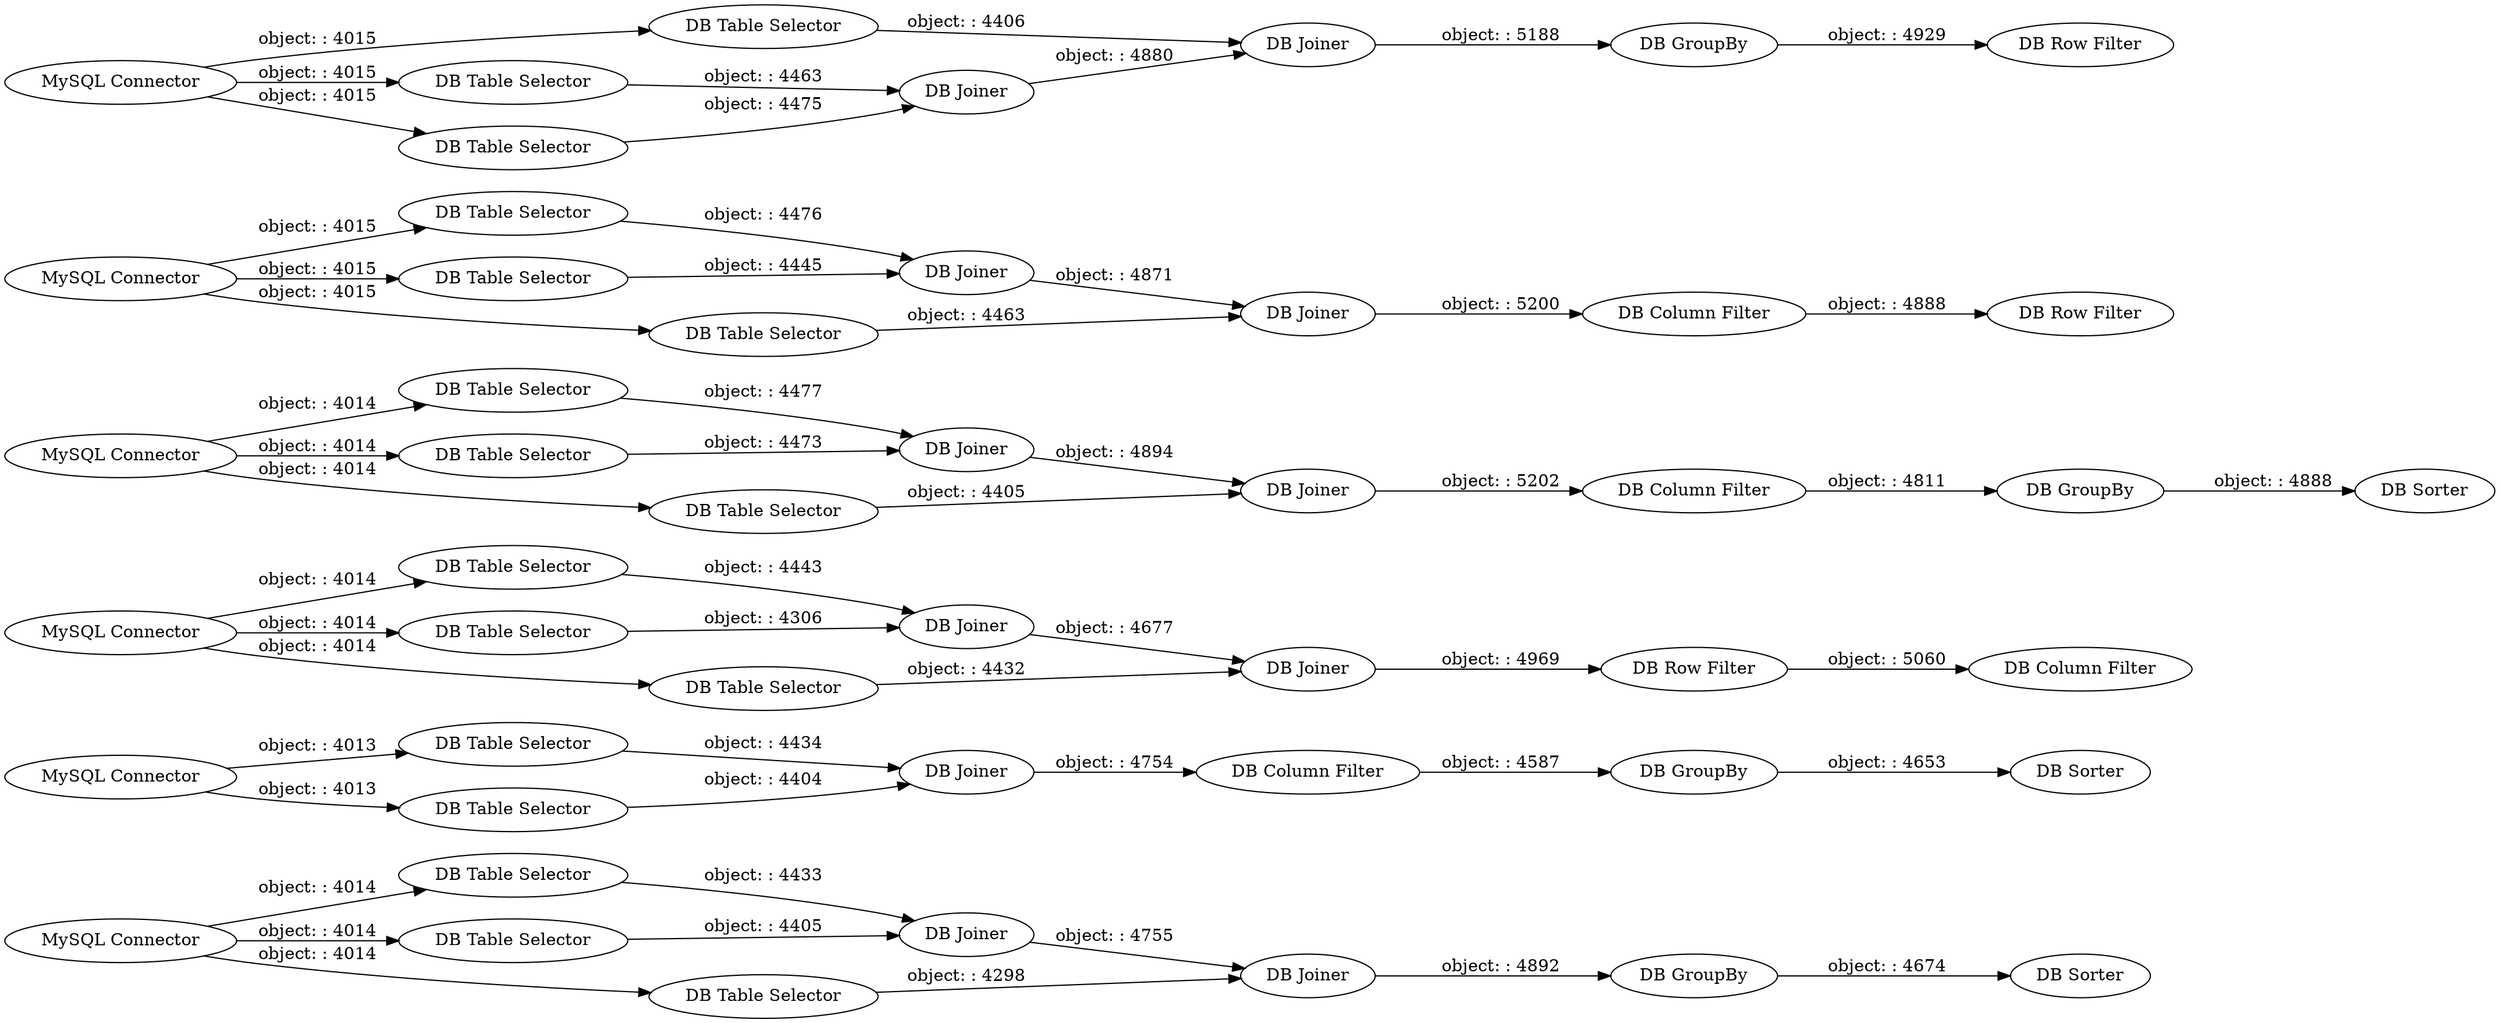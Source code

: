 digraph {
	"5496634502051750458_32" [label="DB Sorter"]
	"5496634502051750458_12" [label="DB Joiner"]
	"5496634502051750458_46" [label="DB Joiner"]
	"5496634502051750458_3" [label="DB Table Selector"]
	"5496634502051750458_16" [label="DB Sorter"]
	"5496634502051750458_19" [label="DB Table Selector"]
	"5496634502051750458_42" [label="DB Table Selector"]
	"5496634502051750458_45" [label="DB Joiner"]
	"5496634502051750458_5" [label="DB Table Selector"]
	"5496634502051750458_1" [label="MySQL Connector"]
	"5496634502051750458_43" [label="DB Table Selector"]
	"5496634502051750458_8" [label="DB Column Filter"]
	"5496634502051750458_6" [label="DB Joiner"]
	"5496634502051750458_55" [label="DB GroupBy"]
	"5496634502051750458_31" [label="DB GroupBy"]
	"5496634502051750458_7" [label="DB Joiner"]
	"5496634502051750458_27" [label="DB Table Selector"]
	"5496634502051750458_44" [label="DB Table Selector"]
	"5496634502051750458_22" [label="DB Joiner"]
	"5496634502051750458_18" [label="MySQL Connector"]
	"5496634502051750458_53" [label="DB Joiner"]
	"5496634502051750458_23" [label="DB Column Filter"]
	"5496634502051750458_21" [label="DB Table Selector"]
	"5496634502051750458_30" [label="DB Joiner"]
	"5496634502051750458_56" [label="DB Row Filter"]
	"5496634502051750458_13" [label="MySQL Connector"]
	"5496634502051750458_48" [label="DB Column Filter"]
	"5496634502051750458_26" [label="MySQL Connector"]
	"5496634502051750458_2" [label="DB Table Selector"]
	"5496634502051750458_49" [label="MySQL Connector"]
	"5496634502051750458_10" [label="DB Sorter"]
	"5496634502051750458_52" [label="DB Table Selector"]
	"5496634502051750458_54" [label="DB Joiner"]
	"5496634502051750458_25" [label="DB Joiner"]
	"5496634502051750458_14" [label="DB Table Selector"]
	"5496634502051750458_50" [label="DB Table Selector"]
	"5496634502051750458_20" [label="DB Table Selector"]
	"5496634502051750458_47" [label="DB Row Filter"]
	"5496634502051750458_29" [label="DB Table Selector"]
	"5496634502051750458_17" [label="DB Joiner"]
	"5496634502051750458_9" [label="DB GroupBy"]
	"5496634502051750458_24" [label="DB Row Filter"]
	"5496634502051750458_28" [label="DB Table Selector"]
	"5496634502051750458_11" [label="DB Column Filter"]
	"5496634502051750458_15" [label="DB GroupBy"]
	"5496634502051750458_4" [label="DB Table Selector"]
	"5496634502051750458_41" [label="MySQL Connector"]
	"5496634502051750458_51" [label="DB Table Selector"]
	"5496634502051750458_13" -> "5496634502051750458_14" [label="object: : 4013"]
	"5496634502051750458_5" -> "5496634502051750458_7" [label="object: : 4405"]
	"5496634502051750458_13" -> "5496634502051750458_2" [label="object: : 4013"]
	"5496634502051750458_55" -> "5496634502051750458_56" [label="object: : 4929"]
	"5496634502051750458_53" -> "5496634502051750458_54" [label="object: : 4880"]
	"5496634502051750458_1" -> "5496634502051750458_3" [label="object: : 4014"]
	"5496634502051750458_30" -> "5496634502051750458_31" [label="object: : 4892"]
	"5496634502051750458_8" -> "5496634502051750458_9" [label="object: : 4811"]
	"5496634502051750458_25" -> "5496634502051750458_30" [label="object: : 4755"]
	"5496634502051750458_49" -> "5496634502051750458_51" [label="object: : 4015"]
	"5496634502051750458_42" -> "5496634502051750458_45" [label="object: : 4443"]
	"5496634502051750458_41" -> "5496634502051750458_42" [label="object: : 4014"]
	"5496634502051750458_46" -> "5496634502051750458_47" [label="object: : 4969"]
	"5496634502051750458_26" -> "5496634502051750458_29" [label="object: : 4014"]
	"5496634502051750458_31" -> "5496634502051750458_32" [label="object: : 4674"]
	"5496634502051750458_6" -> "5496634502051750458_7" [label="object: : 4894"]
	"5496634502051750458_28" -> "5496634502051750458_25" [label="object: : 4433"]
	"5496634502051750458_52" -> "5496634502051750458_54" [label="object: : 4406"]
	"5496634502051750458_49" -> "5496634502051750458_52" [label="object: : 4015"]
	"5496634502051750458_15" -> "5496634502051750458_16" [label="object: : 4653"]
	"5496634502051750458_23" -> "5496634502051750458_24" [label="object: : 4888"]
	"5496634502051750458_43" -> "5496634502051750458_45" [label="object: : 4306"]
	"5496634502051750458_1" -> "5496634502051750458_5" [label="object: : 4014"]
	"5496634502051750458_1" -> "5496634502051750458_4" [label="object: : 4014"]
	"5496634502051750458_3" -> "5496634502051750458_6" [label="object: : 4473"]
	"5496634502051750458_4" -> "5496634502051750458_6" [label="object: : 4477"]
	"5496634502051750458_21" -> "5496634502051750458_22" [label="object: : 4445"]
	"5496634502051750458_29" -> "5496634502051750458_30" [label="object: : 4298"]
	"5496634502051750458_26" -> "5496634502051750458_28" [label="object: : 4014"]
	"5496634502051750458_50" -> "5496634502051750458_53" [label="object: : 4463"]
	"5496634502051750458_11" -> "5496634502051750458_15" [label="object: : 4587"]
	"5496634502051750458_44" -> "5496634502051750458_46" [label="object: : 4432"]
	"5496634502051750458_49" -> "5496634502051750458_50" [label="object: : 4015"]
	"5496634502051750458_18" -> "5496634502051750458_20" [label="object: : 4015"]
	"5496634502051750458_18" -> "5496634502051750458_21" [label="object: : 4015"]
	"5496634502051750458_19" -> "5496634502051750458_22" [label="object: : 4476"]
	"5496634502051750458_27" -> "5496634502051750458_25" [label="object: : 4405"]
	"5496634502051750458_22" -> "5496634502051750458_17" [label="object: : 4871"]
	"5496634502051750458_12" -> "5496634502051750458_11" [label="object: : 4754"]
	"5496634502051750458_26" -> "5496634502051750458_27" [label="object: : 4014"]
	"5496634502051750458_41" -> "5496634502051750458_43" [label="object: : 4014"]
	"5496634502051750458_18" -> "5496634502051750458_19" [label="object: : 4015"]
	"5496634502051750458_20" -> "5496634502051750458_17" [label="object: : 4463"]
	"5496634502051750458_7" -> "5496634502051750458_8" [label="object: : 5202"]
	"5496634502051750458_45" -> "5496634502051750458_46" [label="object: : 4677"]
	"5496634502051750458_17" -> "5496634502051750458_23" [label="object: : 5200"]
	"5496634502051750458_14" -> "5496634502051750458_12" [label="object: : 4404"]
	"5496634502051750458_41" -> "5496634502051750458_44" [label="object: : 4014"]
	"5496634502051750458_2" -> "5496634502051750458_12" [label="object: : 4434"]
	"5496634502051750458_51" -> "5496634502051750458_53" [label="object: : 4475"]
	"5496634502051750458_9" -> "5496634502051750458_10" [label="object: : 4888"]
	"5496634502051750458_54" -> "5496634502051750458_55" [label="object: : 5188"]
	"5496634502051750458_47" -> "5496634502051750458_48" [label="object: : 5060"]
	rankdir=LR
}
